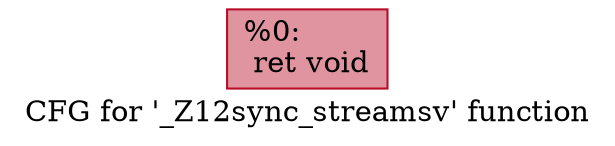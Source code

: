 digraph "CFG for '_Z12sync_streamsv' function" {
	label="CFG for '_Z12sync_streamsv' function";

	Node0x53951a0 [shape=record,color="#b70d28ff", style=filled, fillcolor="#b70d2870",label="{%0:\l  ret void\l}"];
}
